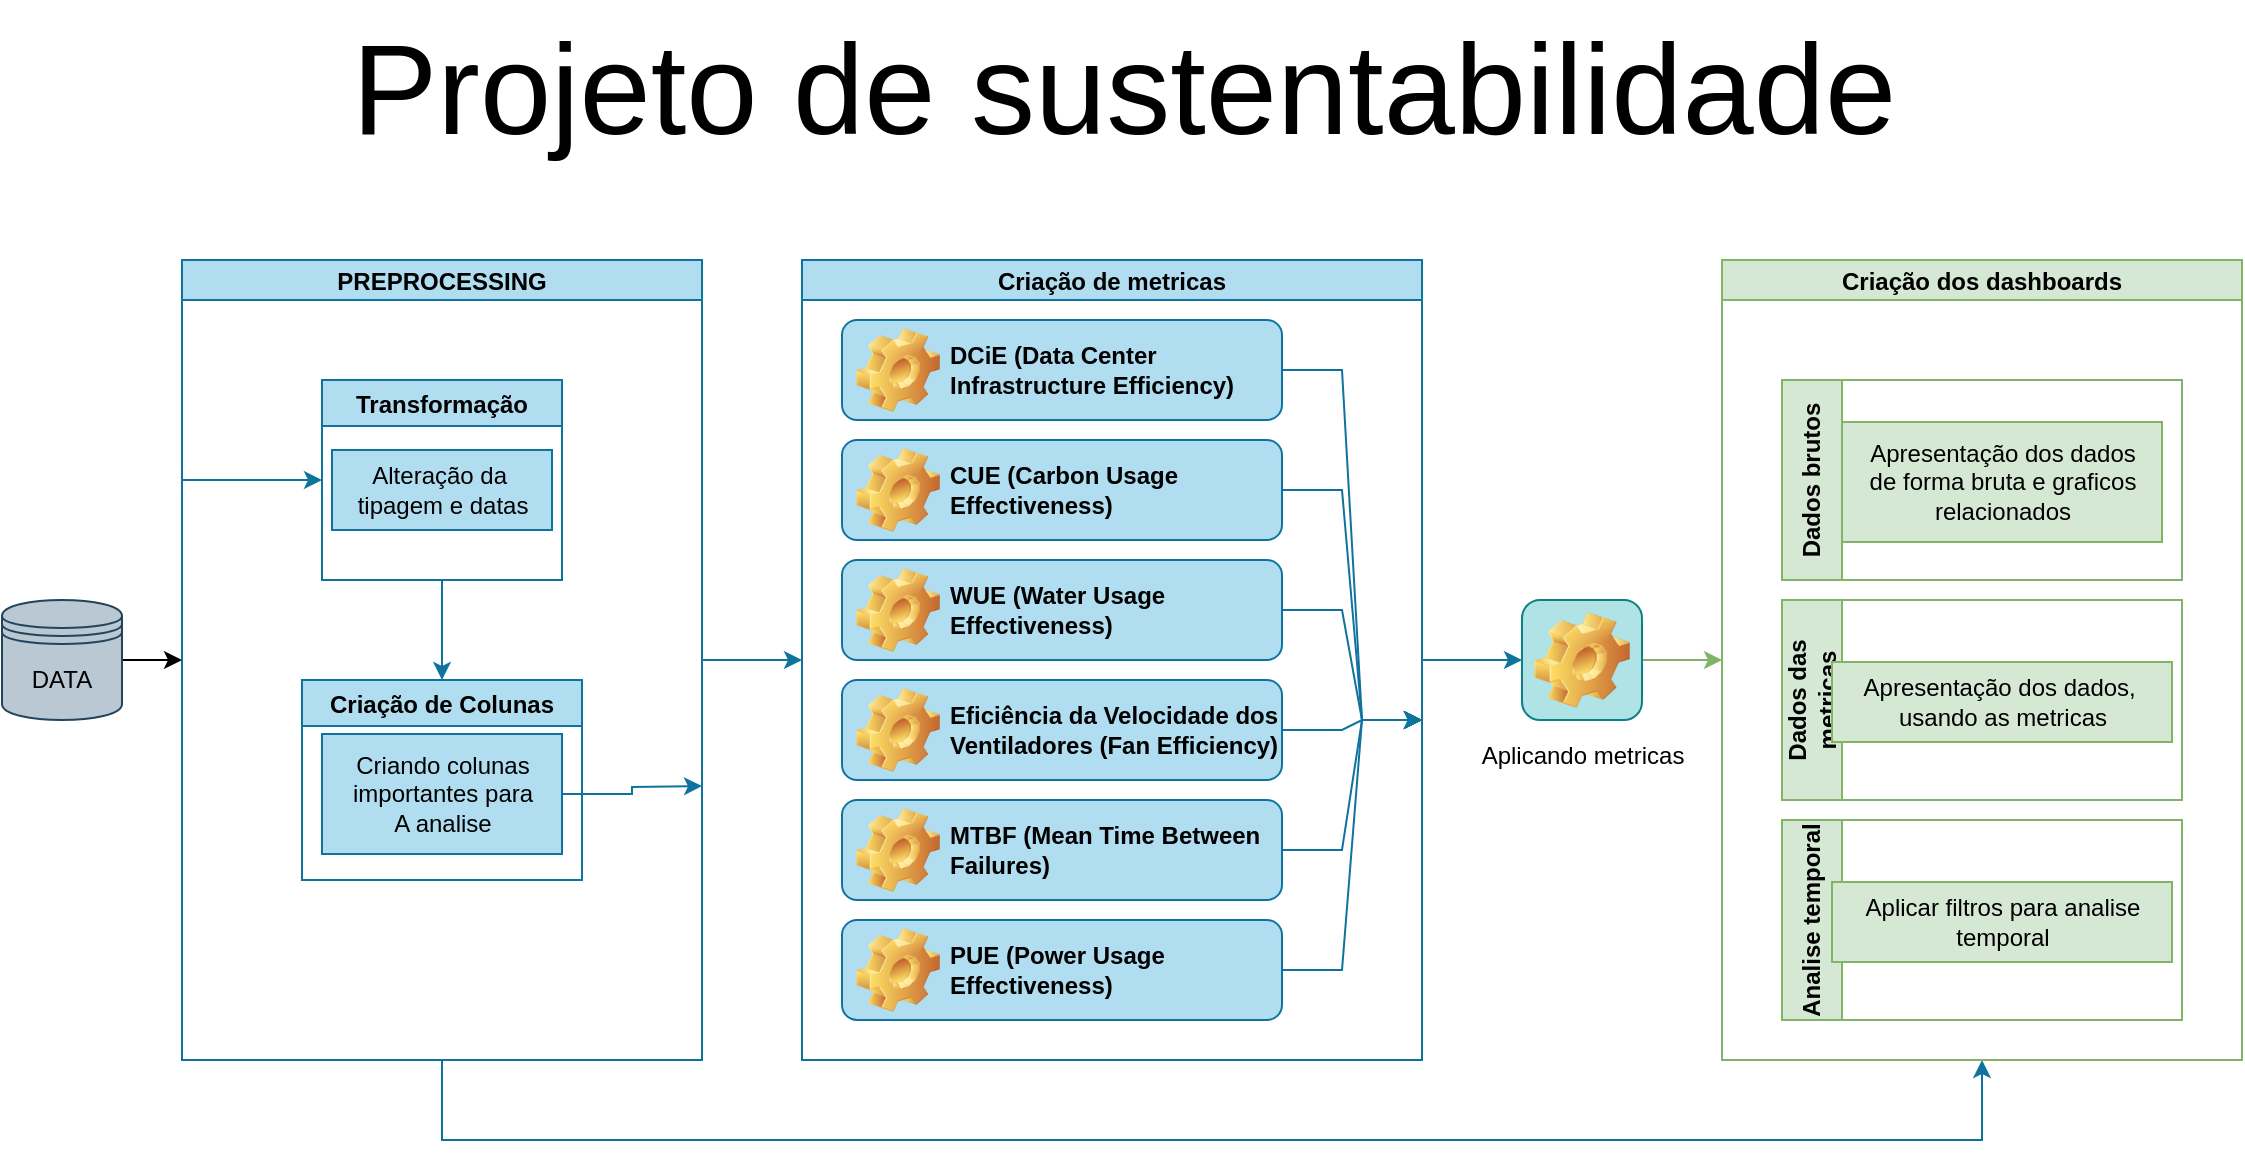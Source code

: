 <mxfile version="21.7.5" type="device">
  <diagram id="2f404044-711c-603c-8f00-f6bb4c023d3c" name="Page-1">
    <mxGraphModel dx="2200" dy="1310" grid="1" gridSize="10" guides="1" tooltips="1" connect="1" arrows="1" fold="1" page="1" pageScale="1" pageWidth="1169" pageHeight="827" background="none" math="0" shadow="0">
      <root>
        <mxCell id="0" />
        <mxCell id="1" parent="0" />
        <mxCell id="g-7FKzvRzgdEEjlhN3GR-266" style="edgeStyle=orthogonalEdgeStyle;rounded=0;orthogonalLoop=1;jettySize=auto;html=1;exitX=1;exitY=0.5;exitDx=0;exitDy=0;entryX=0;entryY=0.5;entryDx=0;entryDy=0;fillColor=#b1ddf0;strokeColor=#10739e;" edge="1" parent="1" source="g-7FKzvRzgdEEjlhN3GR-241" target="g-7FKzvRzgdEEjlhN3GR-257">
          <mxGeometry relative="1" as="geometry" />
        </mxCell>
        <mxCell id="g-7FKzvRzgdEEjlhN3GR-291" style="edgeStyle=orthogonalEdgeStyle;rounded=0;orthogonalLoop=1;jettySize=auto;html=1;entryX=0.5;entryY=1;entryDx=0;entryDy=0;fillColor=#b1ddf0;strokeColor=#10739e;" edge="1" parent="1" source="g-7FKzvRzgdEEjlhN3GR-241" target="g-7FKzvRzgdEEjlhN3GR-281">
          <mxGeometry relative="1" as="geometry">
            <Array as="points">
              <mxPoint x="244" y="600" />
              <mxPoint x="1014" y="600" />
            </Array>
          </mxGeometry>
        </mxCell>
        <mxCell id="g-7FKzvRzgdEEjlhN3GR-241" value="PREPROCESSING" style="swimlane;startSize=20;horizontal=1;containerType=tree;fillColor=#b1ddf0;strokeColor=#10739e;" vertex="1" parent="1">
          <mxGeometry x="114" y="160" width="260" height="400" as="geometry" />
        </mxCell>
        <mxCell id="g-7FKzvRzgdEEjlhN3GR-253" style="edgeStyle=orthogonalEdgeStyle;rounded=0;orthogonalLoop=1;jettySize=auto;html=1;exitX=0;exitY=0.5;exitDx=0;exitDy=0;endArrow=none;endFill=0;startArrow=classic;startFill=1;fillColor=#b1ddf0;strokeColor=#10739e;" edge="1" parent="g-7FKzvRzgdEEjlhN3GR-241" source="g-7FKzvRzgdEEjlhN3GR-246">
          <mxGeometry relative="1" as="geometry">
            <mxPoint y="110" as="targetPoint" />
            <Array as="points">
              <mxPoint y="110" />
            </Array>
          </mxGeometry>
        </mxCell>
        <mxCell id="g-7FKzvRzgdEEjlhN3GR-255" style="edgeStyle=orthogonalEdgeStyle;rounded=0;orthogonalLoop=1;jettySize=auto;html=1;exitX=0.5;exitY=1;exitDx=0;exitDy=0;entryX=0.5;entryY=0;entryDx=0;entryDy=0;fillColor=#b1ddf0;strokeColor=#10739e;" edge="1" parent="g-7FKzvRzgdEEjlhN3GR-241" source="g-7FKzvRzgdEEjlhN3GR-246" target="g-7FKzvRzgdEEjlhN3GR-247">
          <mxGeometry relative="1" as="geometry" />
        </mxCell>
        <mxCell id="g-7FKzvRzgdEEjlhN3GR-246" value="Transformação" style="swimlane;fillColor=#b1ddf0;strokeColor=#10739e;" vertex="1" parent="g-7FKzvRzgdEEjlhN3GR-241">
          <mxGeometry x="70" y="60" width="120" height="100" as="geometry" />
        </mxCell>
        <mxCell id="g-7FKzvRzgdEEjlhN3GR-249" value="Alteração da&amp;nbsp;&lt;br&gt;tipagem e datas" style="text;html=1;align=center;verticalAlign=middle;resizable=0;points=[];autosize=1;strokeColor=#10739e;fillColor=#b1ddf0;" vertex="1" parent="g-7FKzvRzgdEEjlhN3GR-246">
          <mxGeometry x="5" y="35" width="110" height="40" as="geometry" />
        </mxCell>
        <mxCell id="g-7FKzvRzgdEEjlhN3GR-247" value="Criação de Colunas" style="swimlane;fillColor=#b1ddf0;strokeColor=#10739e;" vertex="1" parent="g-7FKzvRzgdEEjlhN3GR-241">
          <mxGeometry x="60" y="210" width="140" height="100" as="geometry" />
        </mxCell>
        <mxCell id="g-7FKzvRzgdEEjlhN3GR-256" style="edgeStyle=orthogonalEdgeStyle;rounded=0;orthogonalLoop=1;jettySize=auto;html=1;fillColor=#b1ddf0;strokeColor=#10739e;" edge="1" parent="g-7FKzvRzgdEEjlhN3GR-247" source="g-7FKzvRzgdEEjlhN3GR-250">
          <mxGeometry relative="1" as="geometry">
            <mxPoint x="200" y="53" as="targetPoint" />
          </mxGeometry>
        </mxCell>
        <mxCell id="g-7FKzvRzgdEEjlhN3GR-250" value="Criando colunas&lt;br&gt;importantes para&lt;br&gt;A analise" style="text;html=1;align=center;verticalAlign=middle;resizable=0;points=[];autosize=1;strokeColor=#10739e;fillColor=#b1ddf0;" vertex="1" parent="g-7FKzvRzgdEEjlhN3GR-247">
          <mxGeometry x="10" y="27" width="120" height="60" as="geometry" />
        </mxCell>
        <mxCell id="g-7FKzvRzgdEEjlhN3GR-254" style="edgeStyle=orthogonalEdgeStyle;rounded=0;orthogonalLoop=1;jettySize=auto;html=1;entryX=0;entryY=0.5;entryDx=0;entryDy=0;" edge="1" parent="1" source="g-7FKzvRzgdEEjlhN3GR-245" target="g-7FKzvRzgdEEjlhN3GR-241">
          <mxGeometry relative="1" as="geometry" />
        </mxCell>
        <mxCell id="g-7FKzvRzgdEEjlhN3GR-245" value="DATA" style="shape=datastore;whiteSpace=wrap;html=1;fillColor=#bac8d3;strokeColor=#23445d;" vertex="1" parent="1">
          <mxGeometry x="24" y="330" width="60" height="60" as="geometry" />
        </mxCell>
        <mxCell id="g-7FKzvRzgdEEjlhN3GR-280" style="edgeStyle=orthogonalEdgeStyle;rounded=0;orthogonalLoop=1;jettySize=auto;html=1;exitX=1;exitY=0.5;exitDx=0;exitDy=0;entryX=0;entryY=0.5;entryDx=0;entryDy=0;fillColor=#b1ddf0;strokeColor=#10739e;" edge="1" parent="1" source="g-7FKzvRzgdEEjlhN3GR-257" target="g-7FKzvRzgdEEjlhN3GR-279">
          <mxGeometry relative="1" as="geometry" />
        </mxCell>
        <mxCell id="g-7FKzvRzgdEEjlhN3GR-257" value="Criação de metricas" style="swimlane;startSize=20;horizontal=1;containerType=tree;fillColor=#b1ddf0;strokeColor=#10739e;" vertex="1" parent="1">
          <mxGeometry x="424" y="160" width="310" height="400" as="geometry" />
        </mxCell>
        <mxCell id="g-7FKzvRzgdEEjlhN3GR-273" style="edgeStyle=entityRelationEdgeStyle;rounded=0;orthogonalLoop=1;jettySize=auto;html=1;fillColor=#b1ddf0;strokeColor=#10739e;" edge="1" parent="g-7FKzvRzgdEEjlhN3GR-257" source="g-7FKzvRzgdEEjlhN3GR-267">
          <mxGeometry relative="1" as="geometry">
            <mxPoint x="310" y="230.0" as="targetPoint" />
          </mxGeometry>
        </mxCell>
        <mxCell id="g-7FKzvRzgdEEjlhN3GR-267" value="DCiE (Data Center Infrastructure Efficiency)" style="label;whiteSpace=wrap;html=1;image=img/clipart/Gear_128x128.png;fillColor=#b1ddf0;strokeColor=#10739e;" vertex="1" parent="g-7FKzvRzgdEEjlhN3GR-257">
          <mxGeometry x="20" y="30" width="220" height="50" as="geometry" />
        </mxCell>
        <mxCell id="g-7FKzvRzgdEEjlhN3GR-274" style="edgeStyle=entityRelationEdgeStyle;rounded=0;orthogonalLoop=1;jettySize=auto;html=1;fillColor=#b1ddf0;strokeColor=#10739e;" edge="1" parent="g-7FKzvRzgdEEjlhN3GR-257" source="g-7FKzvRzgdEEjlhN3GR-268">
          <mxGeometry relative="1" as="geometry">
            <mxPoint x="310" y="230.0" as="targetPoint" />
          </mxGeometry>
        </mxCell>
        <mxCell id="g-7FKzvRzgdEEjlhN3GR-268" value="CUE (Carbon Usage Effectiveness)" style="label;whiteSpace=wrap;html=1;image=img/clipart/Gear_128x128.png;fillColor=#b1ddf0;strokeColor=#10739e;" vertex="1" parent="g-7FKzvRzgdEEjlhN3GR-257">
          <mxGeometry x="20" y="90" width="220" height="50" as="geometry" />
        </mxCell>
        <mxCell id="g-7FKzvRzgdEEjlhN3GR-275" style="edgeStyle=entityRelationEdgeStyle;rounded=0;orthogonalLoop=1;jettySize=auto;html=1;fillColor=#b1ddf0;strokeColor=#10739e;" edge="1" parent="g-7FKzvRzgdEEjlhN3GR-257" source="g-7FKzvRzgdEEjlhN3GR-269">
          <mxGeometry relative="1" as="geometry">
            <mxPoint x="310" y="230.0" as="targetPoint" />
          </mxGeometry>
        </mxCell>
        <mxCell id="g-7FKzvRzgdEEjlhN3GR-269" value="WUE (Water Usage Effectiveness)" style="label;whiteSpace=wrap;html=1;image=img/clipart/Gear_128x128.png;fillColor=#b1ddf0;strokeColor=#10739e;" vertex="1" parent="g-7FKzvRzgdEEjlhN3GR-257">
          <mxGeometry x="20" y="150" width="220" height="50" as="geometry" />
        </mxCell>
        <mxCell id="g-7FKzvRzgdEEjlhN3GR-276" style="edgeStyle=entityRelationEdgeStyle;rounded=0;orthogonalLoop=1;jettySize=auto;html=1;fillColor=#b1ddf0;strokeColor=#10739e;" edge="1" parent="g-7FKzvRzgdEEjlhN3GR-257" source="g-7FKzvRzgdEEjlhN3GR-270">
          <mxGeometry relative="1" as="geometry">
            <mxPoint x="310" y="230.0" as="targetPoint" />
          </mxGeometry>
        </mxCell>
        <mxCell id="g-7FKzvRzgdEEjlhN3GR-270" value="&lt;div&gt;Eficiência da Velocidade dos Ventiladores (Fan Efficiency)&lt;/div&gt;" style="label;whiteSpace=wrap;html=1;image=img/clipart/Gear_128x128.png;fillColor=#b1ddf0;strokeColor=#10739e;" vertex="1" parent="g-7FKzvRzgdEEjlhN3GR-257">
          <mxGeometry x="20" y="210" width="220" height="50" as="geometry" />
        </mxCell>
        <mxCell id="g-7FKzvRzgdEEjlhN3GR-277" style="edgeStyle=entityRelationEdgeStyle;rounded=0;orthogonalLoop=1;jettySize=auto;html=1;fillColor=#b1ddf0;strokeColor=#10739e;" edge="1" parent="g-7FKzvRzgdEEjlhN3GR-257" source="g-7FKzvRzgdEEjlhN3GR-271">
          <mxGeometry relative="1" as="geometry">
            <mxPoint x="310" y="230.0" as="targetPoint" />
          </mxGeometry>
        </mxCell>
        <mxCell id="g-7FKzvRzgdEEjlhN3GR-271" value="&lt;div&gt;MTBF (Mean Time Between Failures)&lt;/div&gt;" style="label;whiteSpace=wrap;html=1;image=img/clipart/Gear_128x128.png;fillColor=#b1ddf0;strokeColor=#10739e;" vertex="1" parent="g-7FKzvRzgdEEjlhN3GR-257">
          <mxGeometry x="20" y="270" width="220" height="50" as="geometry" />
        </mxCell>
        <mxCell id="g-7FKzvRzgdEEjlhN3GR-278" style="edgeStyle=entityRelationEdgeStyle;rounded=0;orthogonalLoop=1;jettySize=auto;html=1;fillColor=#b1ddf0;strokeColor=#10739e;" edge="1" parent="g-7FKzvRzgdEEjlhN3GR-257" source="g-7FKzvRzgdEEjlhN3GR-272">
          <mxGeometry relative="1" as="geometry">
            <mxPoint x="310" y="230.0" as="targetPoint" />
          </mxGeometry>
        </mxCell>
        <mxCell id="g-7FKzvRzgdEEjlhN3GR-272" value="PUE&amp;nbsp;&lt;span style=&quot;background-color: initial;&quot;&gt;(Power Usage Effectiveness)&lt;/span&gt;" style="label;whiteSpace=wrap;html=1;image=img/clipart/Gear_128x128.png;fillColor=#b1ddf0;strokeColor=#10739e;" vertex="1" parent="g-7FKzvRzgdEEjlhN3GR-257">
          <mxGeometry x="20" y="330" width="220" height="50" as="geometry" />
        </mxCell>
        <mxCell id="g-7FKzvRzgdEEjlhN3GR-290" style="edgeStyle=orthogonalEdgeStyle;rounded=0;orthogonalLoop=1;jettySize=auto;html=1;entryX=0;entryY=0.5;entryDx=0;entryDy=0;fillColor=#d5e8d4;strokeColor=#82b366;" edge="1" parent="1" source="g-7FKzvRzgdEEjlhN3GR-279" target="g-7FKzvRzgdEEjlhN3GR-281">
          <mxGeometry relative="1" as="geometry" />
        </mxCell>
        <mxCell id="g-7FKzvRzgdEEjlhN3GR-279" value="Aplicando metricas" style="icon;html=1;image=img/clipart/Gear_128x128.png;fillColor=#b0e3e6;strokeColor=#0e8088;" vertex="1" parent="1">
          <mxGeometry x="784" y="330" width="60" height="60" as="geometry" />
        </mxCell>
        <mxCell id="g-7FKzvRzgdEEjlhN3GR-281" value="Criação dos dashboards" style="swimlane;startSize=20;horizontal=1;containerType=tree;fillColor=#d5e8d4;strokeColor=#82b366;" vertex="1" parent="1">
          <mxGeometry x="884" y="160" width="260" height="400" as="geometry" />
        </mxCell>
        <mxCell id="g-7FKzvRzgdEEjlhN3GR-292" value="Dados brutos" style="swimlane;horizontal=0;whiteSpace=wrap;html=1;startSize=30;fillColor=#d5e8d4;strokeColor=#82b366;" vertex="1" parent="g-7FKzvRzgdEEjlhN3GR-281">
          <mxGeometry x="30" y="60" width="200" height="100" as="geometry" />
        </mxCell>
        <mxCell id="g-7FKzvRzgdEEjlhN3GR-294" value="Apresentação dos dados&lt;br&gt;de forma bruta e graficos&lt;br&gt;relacionados" style="text;html=1;align=center;verticalAlign=middle;resizable=0;points=[];autosize=1;strokeColor=#82b366;fillColor=#d5e8d4;" vertex="1" parent="g-7FKzvRzgdEEjlhN3GR-292">
          <mxGeometry x="30" y="21" width="160" height="60" as="geometry" />
        </mxCell>
        <mxCell id="g-7FKzvRzgdEEjlhN3GR-295" value="Dados das metricas" style="swimlane;horizontal=0;whiteSpace=wrap;html=1;startSize=30;fillColor=#d5e8d4;strokeColor=#82b366;" vertex="1" parent="g-7FKzvRzgdEEjlhN3GR-281">
          <mxGeometry x="30" y="170" width="200" height="100" as="geometry" />
        </mxCell>
        <mxCell id="g-7FKzvRzgdEEjlhN3GR-296" value="Apresentação dos dados,&amp;nbsp;&lt;br&gt;usando as metricas" style="text;html=1;align=center;verticalAlign=middle;resizable=0;points=[];autosize=1;strokeColor=#82b366;fillColor=#d5e8d4;" vertex="1" parent="g-7FKzvRzgdEEjlhN3GR-295">
          <mxGeometry x="25" y="31" width="170" height="40" as="geometry" />
        </mxCell>
        <mxCell id="g-7FKzvRzgdEEjlhN3GR-298" value="Analise temporal" style="swimlane;horizontal=0;whiteSpace=wrap;html=1;startSize=30;fillColor=#d5e8d4;strokeColor=#82b366;" vertex="1" parent="g-7FKzvRzgdEEjlhN3GR-281">
          <mxGeometry x="30" y="280" width="200" height="100" as="geometry" />
        </mxCell>
        <mxCell id="g-7FKzvRzgdEEjlhN3GR-299" value="Aplicar filtros para analise&lt;br&gt;temporal" style="text;html=1;align=center;verticalAlign=middle;resizable=0;points=[];autosize=1;strokeColor=#82b366;fillColor=#d5e8d4;" vertex="1" parent="g-7FKzvRzgdEEjlhN3GR-298">
          <mxGeometry x="25" y="31" width="170" height="40" as="geometry" />
        </mxCell>
        <mxCell id="g-7FKzvRzgdEEjlhN3GR-300" value="Projeto de sustentabilidade" style="text;html=1;strokeColor=none;fillColor=none;align=center;verticalAlign=middle;whiteSpace=wrap;rounded=0;fontSize=64;" vertex="1" parent="1">
          <mxGeometry x="130" y="30" width="910" height="90" as="geometry" />
        </mxCell>
      </root>
    </mxGraphModel>
  </diagram>
</mxfile>
